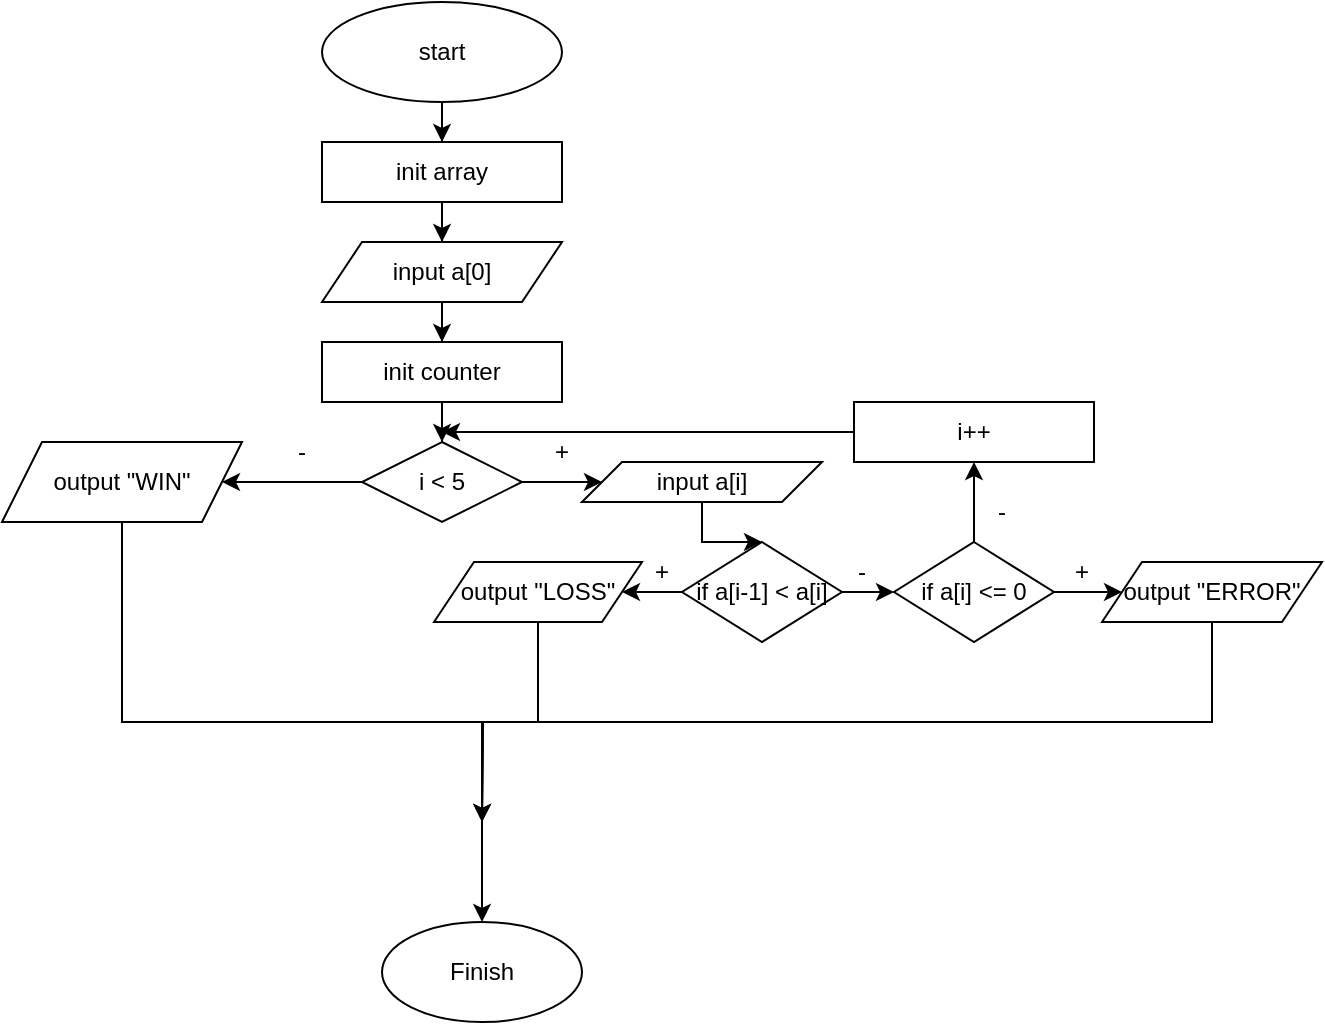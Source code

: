 <mxfile version="24.7.17">
  <diagram id="C5RBs43oDa-KdzZeNtuy" name="Page-1">
    <mxGraphModel dx="1007" dy="592" grid="1" gridSize="10" guides="1" tooltips="1" connect="1" arrows="1" fold="1" page="1" pageScale="1" pageWidth="827" pageHeight="1169" math="0" shadow="0">
      <root>
        <mxCell id="WIyWlLk6GJQsqaUBKTNV-0" />
        <mxCell id="WIyWlLk6GJQsqaUBKTNV-1" parent="WIyWlLk6GJQsqaUBKTNV-0" />
        <mxCell id="5SQqn4gER_1kRGNVhBaY-2" value="" style="edgeStyle=orthogonalEdgeStyle;rounded=0;orthogonalLoop=1;jettySize=auto;html=1;" edge="1" parent="WIyWlLk6GJQsqaUBKTNV-1" source="5SQqn4gER_1kRGNVhBaY-0" target="5SQqn4gER_1kRGNVhBaY-1">
          <mxGeometry relative="1" as="geometry" />
        </mxCell>
        <mxCell id="5SQqn4gER_1kRGNVhBaY-0" value="start" style="ellipse;whiteSpace=wrap;html=1;" vertex="1" parent="WIyWlLk6GJQsqaUBKTNV-1">
          <mxGeometry x="260" y="10" width="120" height="50" as="geometry" />
        </mxCell>
        <mxCell id="5SQqn4gER_1kRGNVhBaY-4" value="" style="edgeStyle=orthogonalEdgeStyle;rounded=0;orthogonalLoop=1;jettySize=auto;html=1;" edge="1" parent="WIyWlLk6GJQsqaUBKTNV-1" source="5SQqn4gER_1kRGNVhBaY-1" target="5SQqn4gER_1kRGNVhBaY-3">
          <mxGeometry relative="1" as="geometry" />
        </mxCell>
        <mxCell id="5SQqn4gER_1kRGNVhBaY-1" value="init array" style="whiteSpace=wrap;html=1;" vertex="1" parent="WIyWlLk6GJQsqaUBKTNV-1">
          <mxGeometry x="260" y="80" width="120" height="30" as="geometry" />
        </mxCell>
        <mxCell id="5SQqn4gER_1kRGNVhBaY-6" value="" style="edgeStyle=orthogonalEdgeStyle;rounded=0;orthogonalLoop=1;jettySize=auto;html=1;" edge="1" parent="WIyWlLk6GJQsqaUBKTNV-1" source="5SQqn4gER_1kRGNVhBaY-3" target="5SQqn4gER_1kRGNVhBaY-5">
          <mxGeometry relative="1" as="geometry" />
        </mxCell>
        <mxCell id="5SQqn4gER_1kRGNVhBaY-3" value="input a[0]" style="shape=parallelogram;perimeter=parallelogramPerimeter;whiteSpace=wrap;html=1;fixedSize=1;" vertex="1" parent="WIyWlLk6GJQsqaUBKTNV-1">
          <mxGeometry x="260" y="130" width="120" height="30" as="geometry" />
        </mxCell>
        <mxCell id="5SQqn4gER_1kRGNVhBaY-8" value="" style="edgeStyle=orthogonalEdgeStyle;rounded=0;orthogonalLoop=1;jettySize=auto;html=1;" edge="1" parent="WIyWlLk6GJQsqaUBKTNV-1" source="5SQqn4gER_1kRGNVhBaY-5" target="5SQqn4gER_1kRGNVhBaY-7">
          <mxGeometry relative="1" as="geometry" />
        </mxCell>
        <mxCell id="5SQqn4gER_1kRGNVhBaY-5" value="init counter" style="whiteSpace=wrap;html=1;" vertex="1" parent="WIyWlLk6GJQsqaUBKTNV-1">
          <mxGeometry x="260" y="180" width="120" height="30" as="geometry" />
        </mxCell>
        <mxCell id="5SQqn4gER_1kRGNVhBaY-10" value="" style="edgeStyle=orthogonalEdgeStyle;rounded=0;orthogonalLoop=1;jettySize=auto;html=1;" edge="1" parent="WIyWlLk6GJQsqaUBKTNV-1" source="5SQqn4gER_1kRGNVhBaY-7" target="5SQqn4gER_1kRGNVhBaY-9">
          <mxGeometry relative="1" as="geometry" />
        </mxCell>
        <mxCell id="5SQqn4gER_1kRGNVhBaY-28" value="" style="edgeStyle=orthogonalEdgeStyle;rounded=0;orthogonalLoop=1;jettySize=auto;html=1;" edge="1" parent="WIyWlLk6GJQsqaUBKTNV-1" source="5SQqn4gER_1kRGNVhBaY-7" target="5SQqn4gER_1kRGNVhBaY-27">
          <mxGeometry relative="1" as="geometry" />
        </mxCell>
        <mxCell id="5SQqn4gER_1kRGNVhBaY-7" value="i &amp;lt; 5" style="rhombus;whiteSpace=wrap;html=1;" vertex="1" parent="WIyWlLk6GJQsqaUBKTNV-1">
          <mxGeometry x="280" y="230" width="80" height="40" as="geometry" />
        </mxCell>
        <mxCell id="5SQqn4gER_1kRGNVhBaY-12" value="" style="edgeStyle=orthogonalEdgeStyle;rounded=0;orthogonalLoop=1;jettySize=auto;html=1;" edge="1" parent="WIyWlLk6GJQsqaUBKTNV-1" source="5SQqn4gER_1kRGNVhBaY-9" target="5SQqn4gER_1kRGNVhBaY-11">
          <mxGeometry relative="1" as="geometry" />
        </mxCell>
        <mxCell id="5SQqn4gER_1kRGNVhBaY-9" value="input a[i]" style="shape=parallelogram;perimeter=parallelogramPerimeter;whiteSpace=wrap;html=1;fixedSize=1;" vertex="1" parent="WIyWlLk6GJQsqaUBKTNV-1">
          <mxGeometry x="390" y="240" width="120" height="20" as="geometry" />
        </mxCell>
        <mxCell id="5SQqn4gER_1kRGNVhBaY-17" style="edgeStyle=orthogonalEdgeStyle;rounded=0;orthogonalLoop=1;jettySize=auto;html=1;exitX=0;exitY=0.5;exitDx=0;exitDy=0;" edge="1" parent="WIyWlLk6GJQsqaUBKTNV-1" source="5SQqn4gER_1kRGNVhBaY-11" target="5SQqn4gER_1kRGNVhBaY-15">
          <mxGeometry relative="1" as="geometry" />
        </mxCell>
        <mxCell id="5SQqn4gER_1kRGNVhBaY-19" value="" style="edgeStyle=orthogonalEdgeStyle;rounded=0;orthogonalLoop=1;jettySize=auto;html=1;" edge="1" parent="WIyWlLk6GJQsqaUBKTNV-1" source="5SQqn4gER_1kRGNVhBaY-11" target="5SQqn4gER_1kRGNVhBaY-18">
          <mxGeometry relative="1" as="geometry" />
        </mxCell>
        <mxCell id="5SQqn4gER_1kRGNVhBaY-11" value="if a[i-1] &amp;lt; a[i]" style="rhombus;whiteSpace=wrap;html=1;" vertex="1" parent="WIyWlLk6GJQsqaUBKTNV-1">
          <mxGeometry x="440" y="280" width="80" height="50" as="geometry" />
        </mxCell>
        <mxCell id="5SQqn4gER_1kRGNVhBaY-32" style="edgeStyle=orthogonalEdgeStyle;rounded=0;orthogonalLoop=1;jettySize=auto;html=1;exitX=0.5;exitY=1;exitDx=0;exitDy=0;" edge="1" parent="WIyWlLk6GJQsqaUBKTNV-1" source="5SQqn4gER_1kRGNVhBaY-15">
          <mxGeometry relative="1" as="geometry">
            <mxPoint x="340" y="420" as="targetPoint" />
          </mxGeometry>
        </mxCell>
        <mxCell id="5SQqn4gER_1kRGNVhBaY-15" value="output &quot;LOSS&quot;" style="shape=parallelogram;perimeter=parallelogramPerimeter;whiteSpace=wrap;html=1;fixedSize=1;" vertex="1" parent="WIyWlLk6GJQsqaUBKTNV-1">
          <mxGeometry x="316" y="290" width="104" height="30" as="geometry" />
        </mxCell>
        <mxCell id="5SQqn4gER_1kRGNVhBaY-21" value="" style="edgeStyle=orthogonalEdgeStyle;rounded=0;orthogonalLoop=1;jettySize=auto;html=1;" edge="1" parent="WIyWlLk6GJQsqaUBKTNV-1" source="5SQqn4gER_1kRGNVhBaY-18" target="5SQqn4gER_1kRGNVhBaY-20">
          <mxGeometry relative="1" as="geometry" />
        </mxCell>
        <mxCell id="5SQqn4gER_1kRGNVhBaY-25" value="" style="edgeStyle=orthogonalEdgeStyle;rounded=0;orthogonalLoop=1;jettySize=auto;html=1;" edge="1" parent="WIyWlLk6GJQsqaUBKTNV-1" source="5SQqn4gER_1kRGNVhBaY-18" target="5SQqn4gER_1kRGNVhBaY-24">
          <mxGeometry relative="1" as="geometry" />
        </mxCell>
        <mxCell id="5SQqn4gER_1kRGNVhBaY-18" value="if a[i] &amp;lt;= 0" style="rhombus;whiteSpace=wrap;html=1;" vertex="1" parent="WIyWlLk6GJQsqaUBKTNV-1">
          <mxGeometry x="546" y="280" width="80" height="50" as="geometry" />
        </mxCell>
        <mxCell id="5SQqn4gER_1kRGNVhBaY-33" style="edgeStyle=orthogonalEdgeStyle;rounded=0;orthogonalLoop=1;jettySize=auto;html=1;exitX=0.5;exitY=1;exitDx=0;exitDy=0;" edge="1" parent="WIyWlLk6GJQsqaUBKTNV-1" source="5SQqn4gER_1kRGNVhBaY-20">
          <mxGeometry relative="1" as="geometry">
            <mxPoint x="340" y="420" as="targetPoint" />
          </mxGeometry>
        </mxCell>
        <mxCell id="5SQqn4gER_1kRGNVhBaY-20" value="output &quot;ERROR&quot;" style="shape=parallelogram;perimeter=parallelogramPerimeter;whiteSpace=wrap;html=1;fixedSize=1;" vertex="1" parent="WIyWlLk6GJQsqaUBKTNV-1">
          <mxGeometry x="650" y="290" width="110" height="30" as="geometry" />
        </mxCell>
        <mxCell id="5SQqn4gER_1kRGNVhBaY-26" style="edgeStyle=orthogonalEdgeStyle;rounded=0;orthogonalLoop=1;jettySize=auto;html=1;exitX=0;exitY=0.5;exitDx=0;exitDy=0;" edge="1" parent="WIyWlLk6GJQsqaUBKTNV-1" source="5SQqn4gER_1kRGNVhBaY-24">
          <mxGeometry relative="1" as="geometry">
            <mxPoint x="320" y="225" as="targetPoint" />
          </mxGeometry>
        </mxCell>
        <mxCell id="5SQqn4gER_1kRGNVhBaY-24" value="i++" style="whiteSpace=wrap;html=1;" vertex="1" parent="WIyWlLk6GJQsqaUBKTNV-1">
          <mxGeometry x="526" y="210" width="120" height="30" as="geometry" />
        </mxCell>
        <mxCell id="5SQqn4gER_1kRGNVhBaY-31" style="edgeStyle=orthogonalEdgeStyle;rounded=0;orthogonalLoop=1;jettySize=auto;html=1;exitX=0.5;exitY=1;exitDx=0;exitDy=0;entryX=0.5;entryY=0;entryDx=0;entryDy=0;" edge="1" parent="WIyWlLk6GJQsqaUBKTNV-1" source="5SQqn4gER_1kRGNVhBaY-27" target="5SQqn4gER_1kRGNVhBaY-29">
          <mxGeometry relative="1" as="geometry" />
        </mxCell>
        <mxCell id="5SQqn4gER_1kRGNVhBaY-27" value="output &quot;WIN&quot;" style="shape=parallelogram;perimeter=parallelogramPerimeter;whiteSpace=wrap;html=1;fixedSize=1;" vertex="1" parent="WIyWlLk6GJQsqaUBKTNV-1">
          <mxGeometry x="100" y="230" width="120" height="40" as="geometry" />
        </mxCell>
        <mxCell id="5SQqn4gER_1kRGNVhBaY-29" value="Finish" style="ellipse;whiteSpace=wrap;html=1;" vertex="1" parent="WIyWlLk6GJQsqaUBKTNV-1">
          <mxGeometry x="290" y="470" width="100" height="50" as="geometry" />
        </mxCell>
        <mxCell id="5SQqn4gER_1kRGNVhBaY-34" value="+" style="text;html=1;align=center;verticalAlign=middle;whiteSpace=wrap;rounded=0;" vertex="1" parent="WIyWlLk6GJQsqaUBKTNV-1">
          <mxGeometry x="350" y="220" width="60" height="30" as="geometry" />
        </mxCell>
        <mxCell id="5SQqn4gER_1kRGNVhBaY-35" value="-" style="text;html=1;align=center;verticalAlign=middle;whiteSpace=wrap;rounded=0;" vertex="1" parent="WIyWlLk6GJQsqaUBKTNV-1">
          <mxGeometry x="220" y="220" width="60" height="30" as="geometry" />
        </mxCell>
        <mxCell id="5SQqn4gER_1kRGNVhBaY-36" value="-" style="text;html=1;align=center;verticalAlign=middle;whiteSpace=wrap;rounded=0;" vertex="1" parent="WIyWlLk6GJQsqaUBKTNV-1">
          <mxGeometry x="500" y="280" width="60" height="30" as="geometry" />
        </mxCell>
        <mxCell id="5SQqn4gER_1kRGNVhBaY-37" value="+" style="text;html=1;align=center;verticalAlign=middle;whiteSpace=wrap;rounded=0;" vertex="1" parent="WIyWlLk6GJQsqaUBKTNV-1">
          <mxGeometry x="400" y="280" width="60" height="30" as="geometry" />
        </mxCell>
        <mxCell id="5SQqn4gER_1kRGNVhBaY-38" value="+" style="text;html=1;align=center;verticalAlign=middle;whiteSpace=wrap;rounded=0;" vertex="1" parent="WIyWlLk6GJQsqaUBKTNV-1">
          <mxGeometry x="610" y="280" width="60" height="30" as="geometry" />
        </mxCell>
        <mxCell id="5SQqn4gER_1kRGNVhBaY-39" value="-" style="text;html=1;align=center;verticalAlign=middle;whiteSpace=wrap;rounded=0;" vertex="1" parent="WIyWlLk6GJQsqaUBKTNV-1">
          <mxGeometry x="570" y="250" width="60" height="30" as="geometry" />
        </mxCell>
      </root>
    </mxGraphModel>
  </diagram>
</mxfile>
